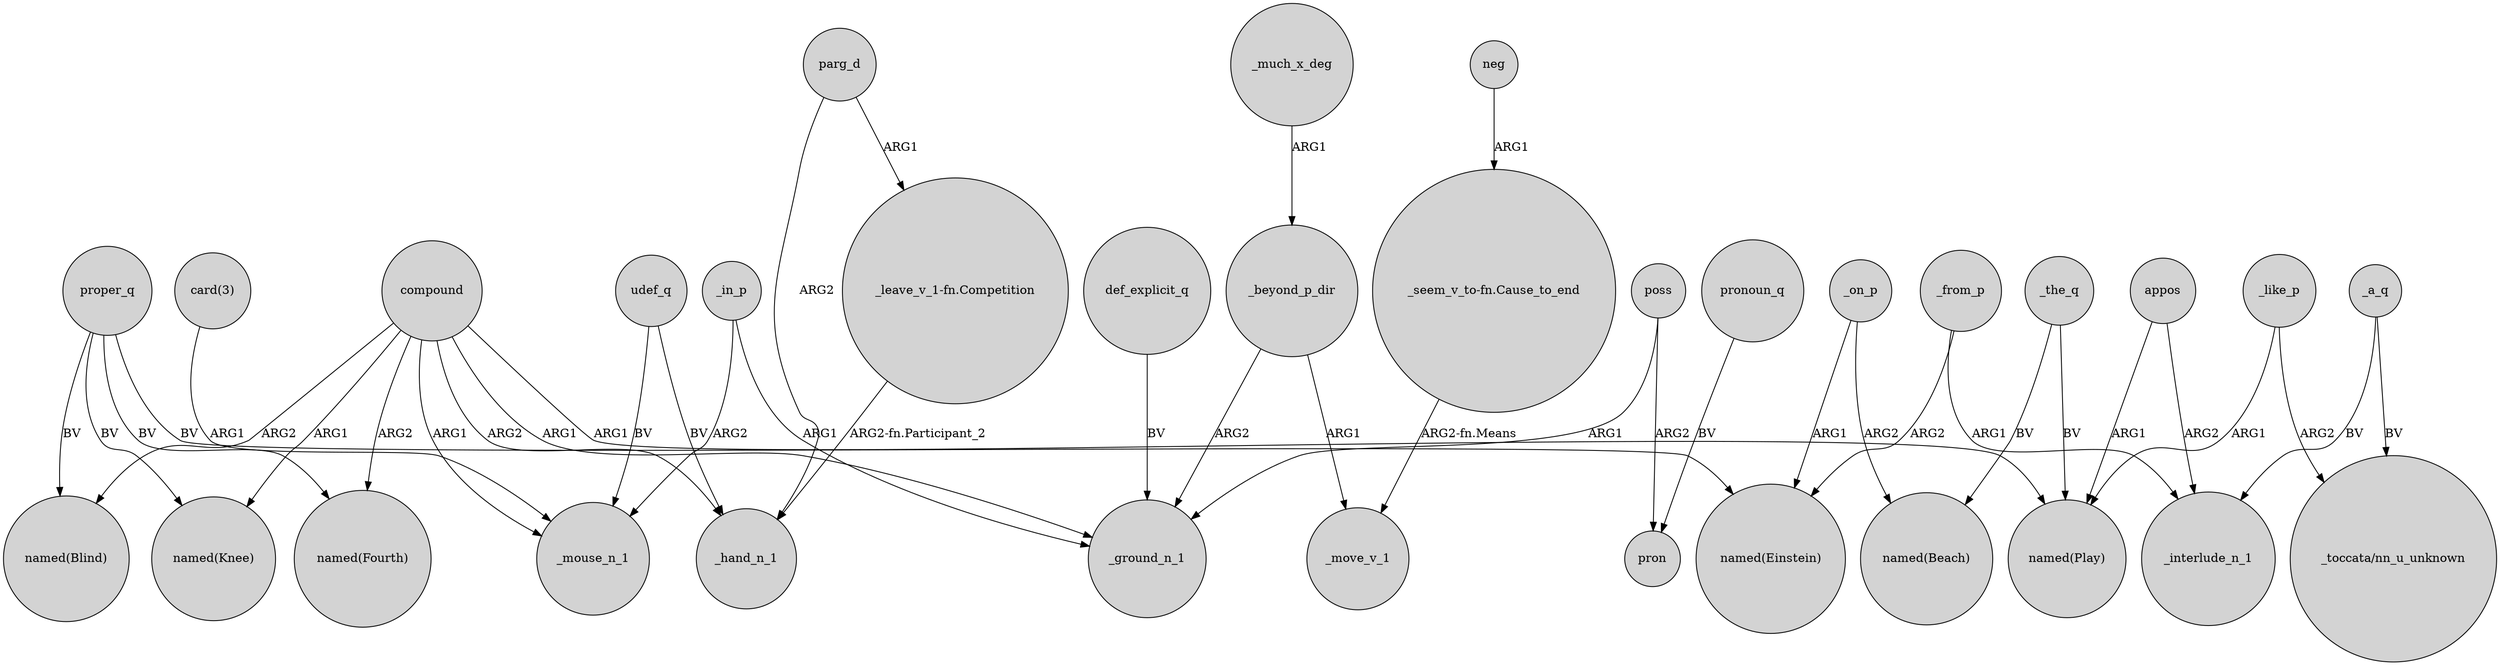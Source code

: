 digraph {
	node [shape=circle style=filled]
	_on_p -> "named(Einstein)" [label=ARG1]
	_in_p -> _ground_n_1 [label=ARG1]
	_like_p -> "named(Play)" [label=ARG1]
	udef_q -> _hand_n_1 [label=BV]
	_like_p -> "_toccata/nn_u_unknown" [label=ARG2]
	proper_q -> "named(Blind)" [label=BV]
	"_leave_v_1-fn.Competition" -> _hand_n_1 [label="ARG2-fn.Participant_2"]
	udef_q -> _mouse_n_1 [label=BV]
	compound -> _ground_n_1 [label=ARG1]
	neg -> "_seem_v_to-fn.Cause_to_end" [label=ARG1]
	_beyond_p_dir -> _move_v_1 [label=ARG1]
	compound -> "named(Fourth)" [label=ARG2]
	_the_q -> "named(Beach)" [label=BV]
	appos -> "named(Play)" [label=ARG1]
	_on_p -> "named(Beach)" [label=ARG2]
	compound -> "named(Knee)" [label=ARG1]
	proper_q -> "named(Knee)" [label=BV]
	_in_p -> _mouse_n_1 [label=ARG2]
	pronoun_q -> pron [label=BV]
	compound -> _mouse_n_1 [label=ARG1]
	poss -> pron [label=ARG2]
	compound -> _hand_n_1 [label=ARG2]
	_from_p -> _interlude_n_1 [label=ARG1]
	_a_q -> "_toccata/nn_u_unknown" [label=BV]
	_from_p -> "named(Einstein)" [label=ARG2]
	compound -> "named(Play)" [label=ARG1]
	parg_d -> _hand_n_1 [label=ARG2]
	_a_q -> _interlude_n_1 [label=BV]
	_beyond_p_dir -> _ground_n_1 [label=ARG2]
	proper_q -> "named(Einstein)" [label=BV]
	poss -> _ground_n_1 [label=ARG1]
	"card(3)" -> _mouse_n_1 [label=ARG1]
	def_explicit_q -> _ground_n_1 [label=BV]
	_the_q -> "named(Play)" [label=BV]
	_much_x_deg -> _beyond_p_dir [label=ARG1]
	parg_d -> "_leave_v_1-fn.Competition" [label=ARG1]
	proper_q -> "named(Fourth)" [label=BV]
	compound -> "named(Blind)" [label=ARG2]
	"_seem_v_to-fn.Cause_to_end" -> _move_v_1 [label="ARG2-fn.Means"]
	appos -> _interlude_n_1 [label=ARG2]
}
